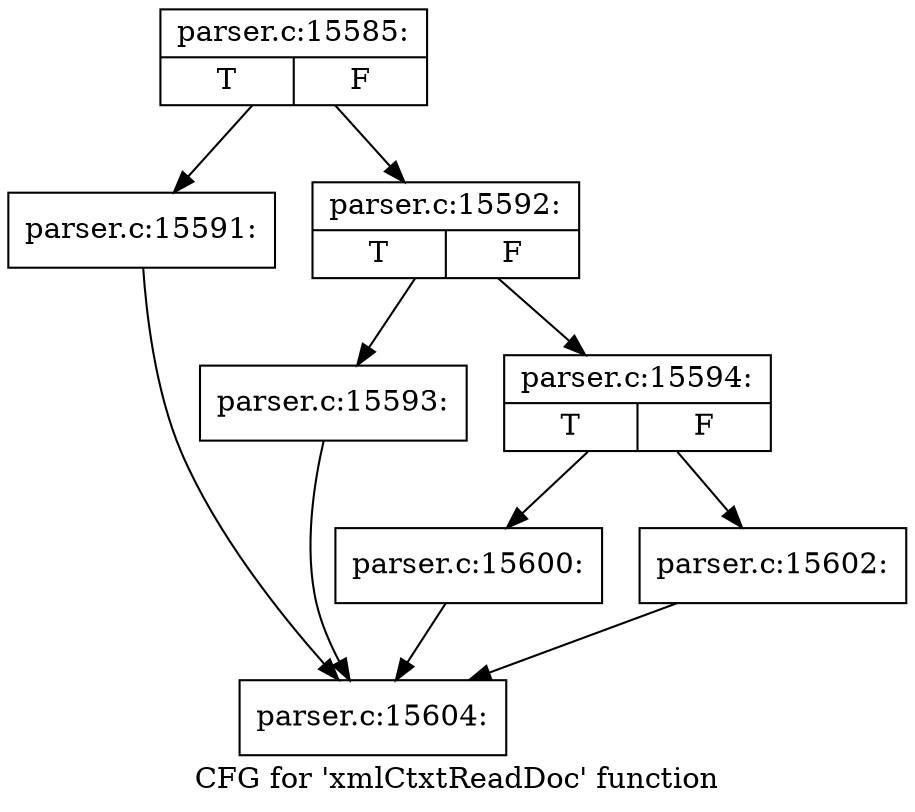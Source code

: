 digraph "CFG for 'xmlCtxtReadDoc' function" {
	label="CFG for 'xmlCtxtReadDoc' function";

	Node0x5fdc430 [shape=record,label="{parser.c:15585:|{<s0>T|<s1>F}}"];
	Node0x5fdc430 -> Node0x5fe2040;
	Node0x5fdc430 -> Node0x5fe2090;
	Node0x5fe2040 [shape=record,label="{parser.c:15591:}"];
	Node0x5fe2040 -> Node0x5fe0af0;
	Node0x5fe2090 [shape=record,label="{parser.c:15592:|{<s0>T|<s1>F}}"];
	Node0x5fe2090 -> Node0x5fe24f0;
	Node0x5fe2090 -> Node0x5fe2540;
	Node0x5fe24f0 [shape=record,label="{parser.c:15593:}"];
	Node0x5fe24f0 -> Node0x5fe0af0;
	Node0x5fe2540 [shape=record,label="{parser.c:15594:|{<s0>T|<s1>F}}"];
	Node0x5fe2540 -> Node0x5fe3420;
	Node0x5fe2540 -> Node0x5fe3820;
	Node0x5fe3420 [shape=record,label="{parser.c:15600:}"];
	Node0x5fe3420 -> Node0x5fe0af0;
	Node0x5fe3820 [shape=record,label="{parser.c:15602:}"];
	Node0x5fe3820 -> Node0x5fe0af0;
	Node0x5fe0af0 [shape=record,label="{parser.c:15604:}"];
}
